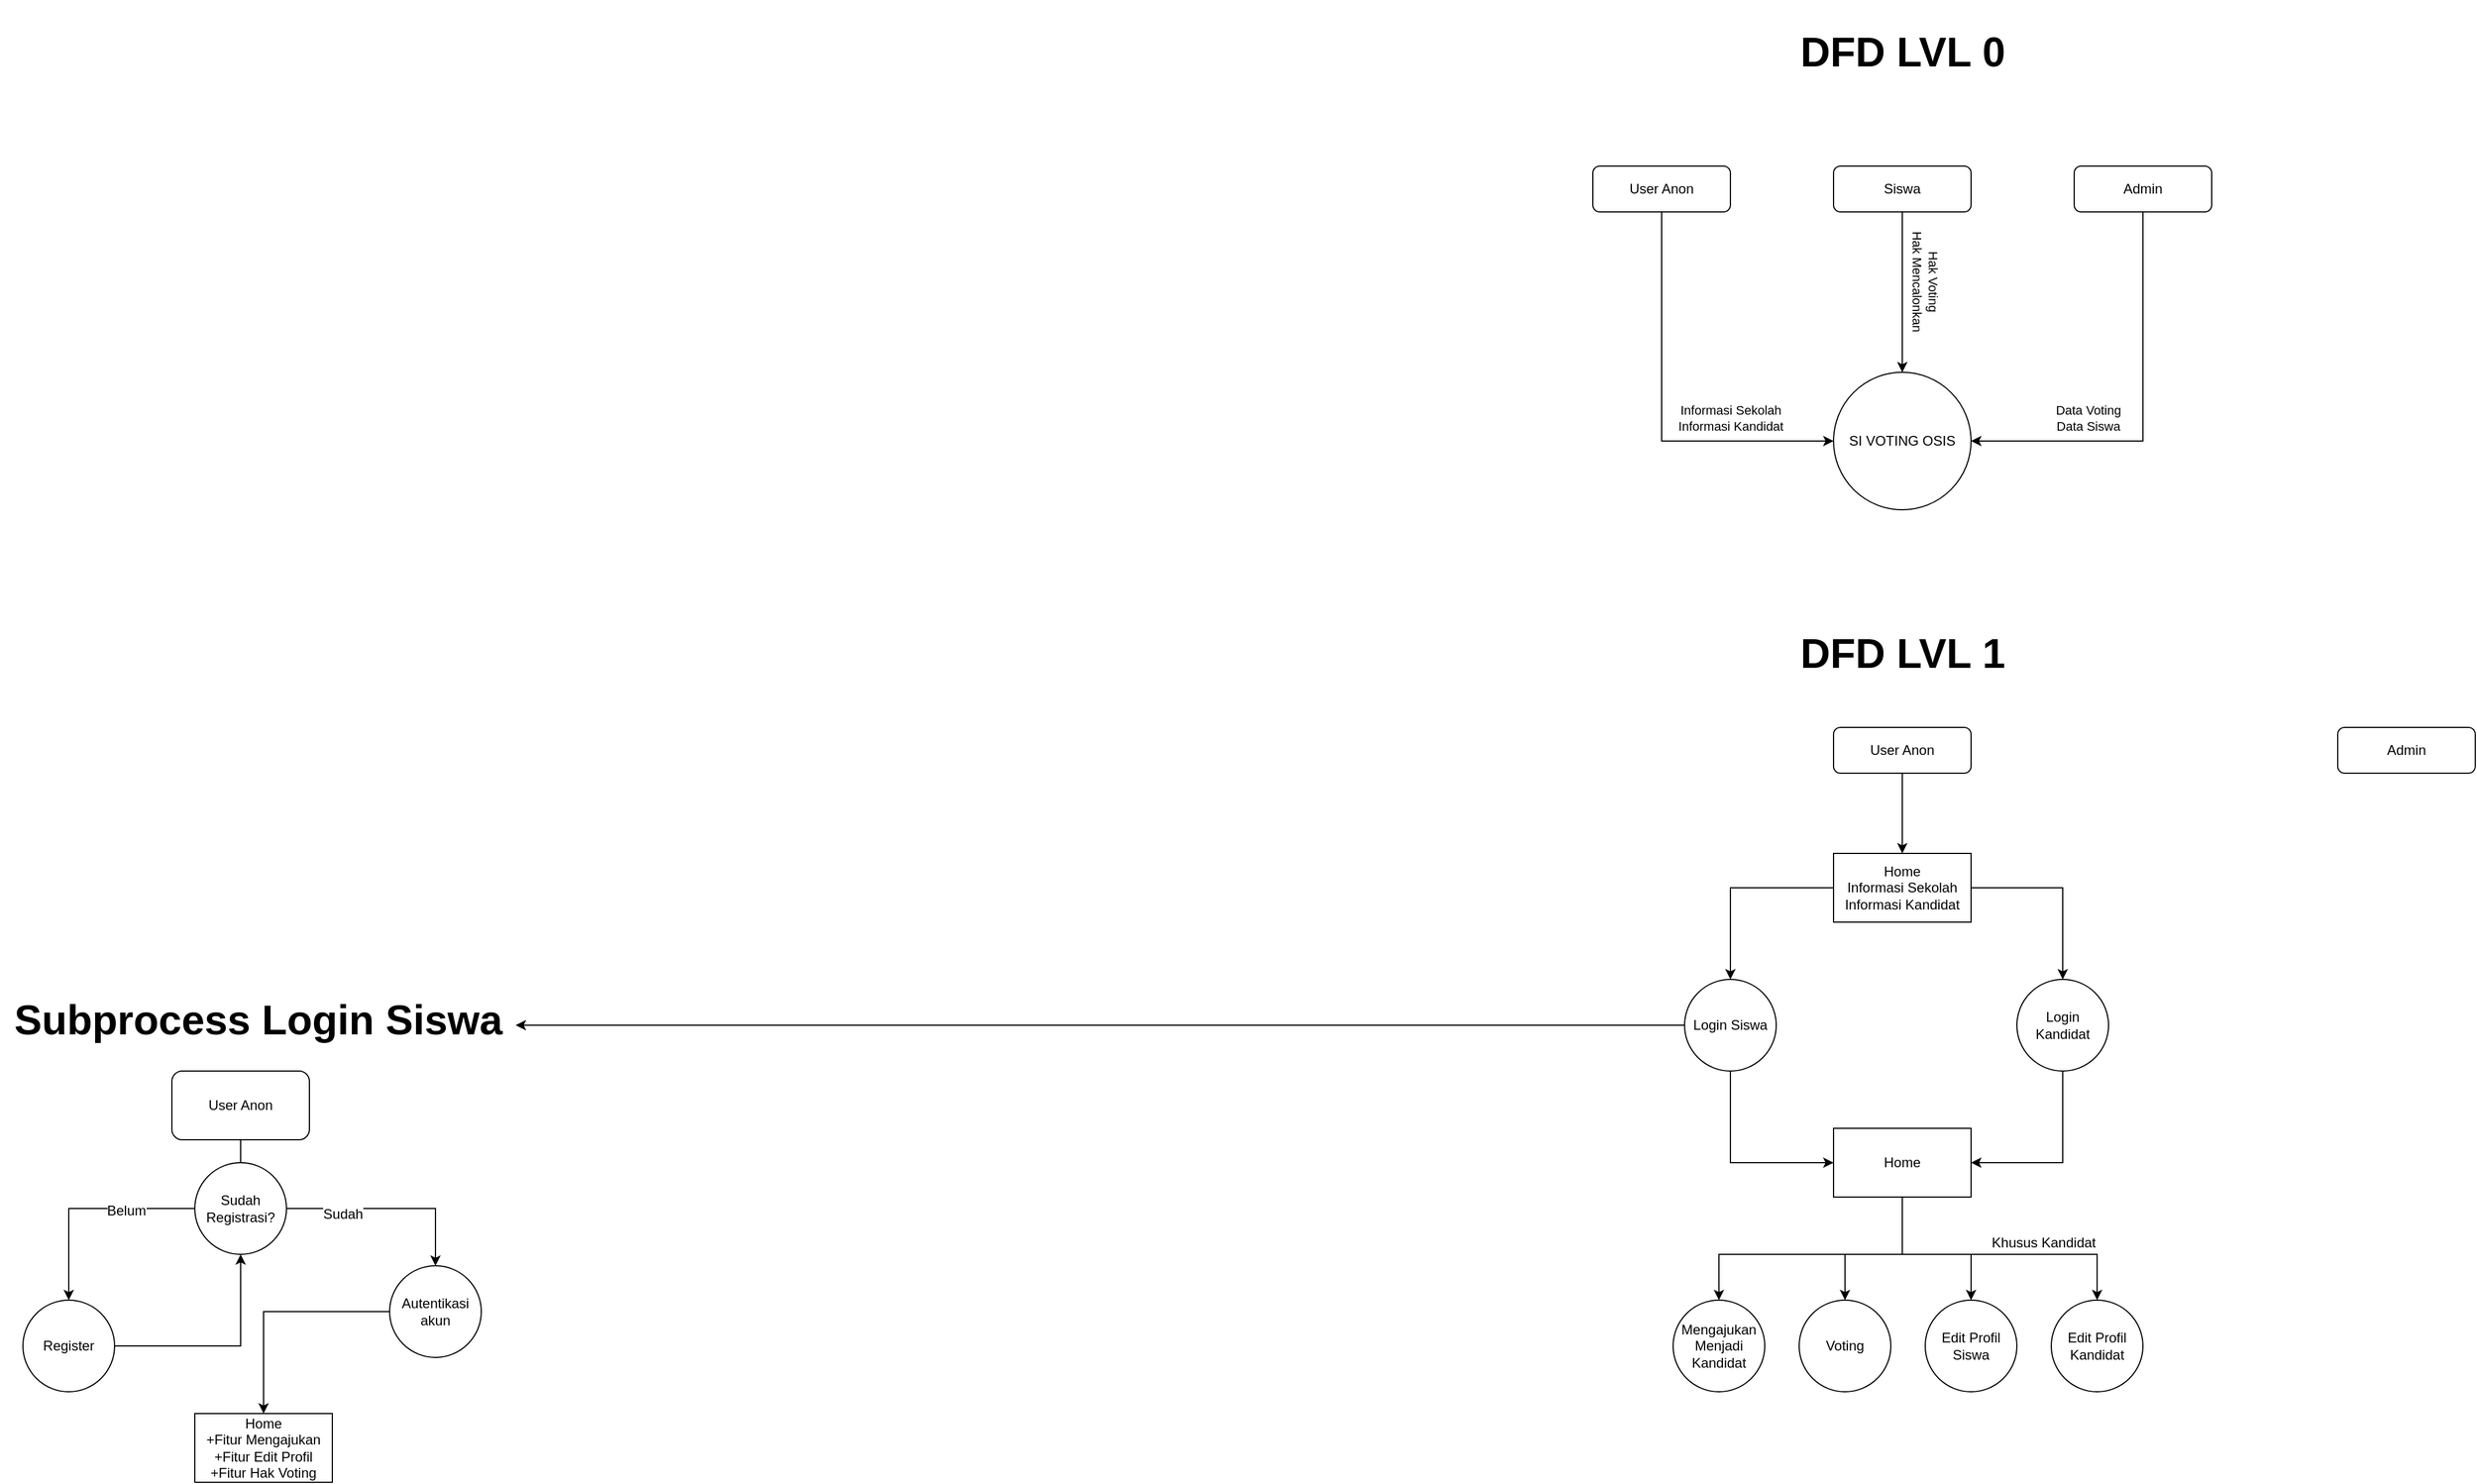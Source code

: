 <mxfile version="20.2.4" type="github">
  <diagram id="C5RBs43oDa-KdzZeNtuy" name="Page-1">
    <mxGraphModel dx="2958" dy="1781" grid="1" gridSize="10" guides="1" tooltips="1" connect="1" arrows="1" fold="1" page="1" pageScale="1" pageWidth="827" pageHeight="1169" math="0" shadow="0">
      <root>
        <mxCell id="WIyWlLk6GJQsqaUBKTNV-0" />
        <mxCell id="WIyWlLk6GJQsqaUBKTNV-1" parent="WIyWlLk6GJQsqaUBKTNV-0" />
        <mxCell id="RtsX9g8vJlGccVRcH5uq-3" style="edgeStyle=orthogonalEdgeStyle;rounded=0;orthogonalLoop=1;jettySize=auto;html=1;entryX=0;entryY=0.5;entryDx=0;entryDy=0;" edge="1" parent="WIyWlLk6GJQsqaUBKTNV-1" source="WIyWlLk6GJQsqaUBKTNV-3" target="RtsX9g8vJlGccVRcH5uq-2">
          <mxGeometry relative="1" as="geometry">
            <Array as="points">
              <mxPoint x="-50" y="260" />
            </Array>
          </mxGeometry>
        </mxCell>
        <mxCell id="RtsX9g8vJlGccVRcH5uq-6" value="Informasi Sekolah&lt;br&gt;Informasi Kandidat" style="edgeLabel;html=1;align=center;verticalAlign=middle;resizable=0;points=[];" vertex="1" connectable="0" parent="RtsX9g8vJlGccVRcH5uq-3">
          <mxGeometry x="0.26" y="-3" relative="1" as="geometry">
            <mxPoint x="39" y="-23" as="offset" />
          </mxGeometry>
        </mxCell>
        <mxCell id="WIyWlLk6GJQsqaUBKTNV-3" value="User Anon" style="rounded=1;whiteSpace=wrap;html=1;fontSize=12;glass=0;strokeWidth=1;shadow=0;" parent="WIyWlLk6GJQsqaUBKTNV-1" vertex="1">
          <mxGeometry x="-110" y="20" width="120" height="40" as="geometry" />
        </mxCell>
        <mxCell id="RtsX9g8vJlGccVRcH5uq-5" style="edgeStyle=orthogonalEdgeStyle;rounded=0;orthogonalLoop=1;jettySize=auto;html=1;entryX=1;entryY=0.5;entryDx=0;entryDy=0;" edge="1" parent="WIyWlLk6GJQsqaUBKTNV-1" source="RtsX9g8vJlGccVRcH5uq-0" target="RtsX9g8vJlGccVRcH5uq-2">
          <mxGeometry relative="1" as="geometry">
            <Array as="points">
              <mxPoint x="370" y="260" />
            </Array>
          </mxGeometry>
        </mxCell>
        <mxCell id="RtsX9g8vJlGccVRcH5uq-9" value="Data Voting&lt;br&gt;Data Siswa" style="edgeLabel;html=1;align=center;verticalAlign=middle;resizable=0;points=[];" vertex="1" connectable="0" parent="RtsX9g8vJlGccVRcH5uq-5">
          <mxGeometry x="0.417" y="2" relative="1" as="geometry">
            <mxPoint y="-22" as="offset" />
          </mxGeometry>
        </mxCell>
        <mxCell id="RtsX9g8vJlGccVRcH5uq-0" value="Admin" style="rounded=1;whiteSpace=wrap;html=1;fontSize=12;glass=0;strokeWidth=1;shadow=0;" vertex="1" parent="WIyWlLk6GJQsqaUBKTNV-1">
          <mxGeometry x="310" y="20" width="120" height="40" as="geometry" />
        </mxCell>
        <mxCell id="RtsX9g8vJlGccVRcH5uq-4" style="edgeStyle=orthogonalEdgeStyle;rounded=0;orthogonalLoop=1;jettySize=auto;html=1;entryX=0.5;entryY=0;entryDx=0;entryDy=0;" edge="1" parent="WIyWlLk6GJQsqaUBKTNV-1" source="RtsX9g8vJlGccVRcH5uq-1" target="RtsX9g8vJlGccVRcH5uq-2">
          <mxGeometry relative="1" as="geometry" />
        </mxCell>
        <mxCell id="RtsX9g8vJlGccVRcH5uq-1" value="Siswa" style="rounded=1;whiteSpace=wrap;html=1;fontSize=12;glass=0;strokeWidth=1;shadow=0;" vertex="1" parent="WIyWlLk6GJQsqaUBKTNV-1">
          <mxGeometry x="100" y="20" width="120" height="40" as="geometry" />
        </mxCell>
        <mxCell id="RtsX9g8vJlGccVRcH5uq-2" value="SI VOTING OSIS" style="ellipse;whiteSpace=wrap;html=1;aspect=fixed;" vertex="1" parent="WIyWlLk6GJQsqaUBKTNV-1">
          <mxGeometry x="100" y="200" width="120" height="120" as="geometry" />
        </mxCell>
        <mxCell id="RtsX9g8vJlGccVRcH5uq-7" value="Hak Voting&lt;br&gt;Hak Mencalonkan" style="edgeLabel;html=1;align=center;verticalAlign=middle;resizable=0;points=[];rotation=90;" vertex="1" connectable="0" parent="WIyWlLk6GJQsqaUBKTNV-1">
          <mxGeometry x="180" y="120" as="geometry" />
        </mxCell>
        <mxCell id="RtsX9g8vJlGccVRcH5uq-10" value="&lt;h1&gt;&lt;font style=&quot;font-size: 36px;&quot;&gt;DFD LVL 0&lt;/font&gt;&lt;/h1&gt;" style="text;html=1;align=center;verticalAlign=middle;resizable=0;points=[];autosize=1;strokeColor=none;fillColor=none;" vertex="1" parent="WIyWlLk6GJQsqaUBKTNV-1">
          <mxGeometry x="60" y="-125" width="200" height="90" as="geometry" />
        </mxCell>
        <mxCell id="RtsX9g8vJlGccVRcH5uq-11" value="&lt;h1&gt;&lt;font style=&quot;font-size: 36px;&quot;&gt;DFD LVL 1&lt;/font&gt;&lt;/h1&gt;" style="text;html=1;align=center;verticalAlign=middle;resizable=0;points=[];autosize=1;strokeColor=none;fillColor=none;" vertex="1" parent="WIyWlLk6GJQsqaUBKTNV-1">
          <mxGeometry x="60" y="400" width="200" height="90" as="geometry" />
        </mxCell>
        <mxCell id="RtsX9g8vJlGccVRcH5uq-21" style="edgeStyle=orthogonalEdgeStyle;rounded=0;orthogonalLoop=1;jettySize=auto;html=1;entryX=0.5;entryY=0;entryDx=0;entryDy=0;fontFamily=Helvetica;fontSize=12;" edge="1" parent="WIyWlLk6GJQsqaUBKTNV-1" source="RtsX9g8vJlGccVRcH5uq-12" target="RtsX9g8vJlGccVRcH5uq-16">
          <mxGeometry relative="1" as="geometry" />
        </mxCell>
        <mxCell id="RtsX9g8vJlGccVRcH5uq-12" value="User Anon" style="rounded=1;whiteSpace=wrap;html=1;fontSize=12;glass=0;strokeWidth=1;shadow=0;" vertex="1" parent="WIyWlLk6GJQsqaUBKTNV-1">
          <mxGeometry x="100" y="510" width="120" height="40" as="geometry" />
        </mxCell>
        <mxCell id="RtsX9g8vJlGccVRcH5uq-14" value="Admin" style="rounded=1;whiteSpace=wrap;html=1;fontSize=12;glass=0;strokeWidth=1;shadow=0;" vertex="1" parent="WIyWlLk6GJQsqaUBKTNV-1">
          <mxGeometry x="540" y="510" width="120" height="40" as="geometry" />
        </mxCell>
        <mxCell id="RtsX9g8vJlGccVRcH5uq-19" style="edgeStyle=orthogonalEdgeStyle;rounded=0;orthogonalLoop=1;jettySize=auto;html=1;entryX=0.5;entryY=0;entryDx=0;entryDy=0;fontFamily=Helvetica;fontSize=12;" edge="1" parent="WIyWlLk6GJQsqaUBKTNV-1" source="RtsX9g8vJlGccVRcH5uq-16" target="RtsX9g8vJlGccVRcH5uq-18">
          <mxGeometry relative="1" as="geometry" />
        </mxCell>
        <mxCell id="RtsX9g8vJlGccVRcH5uq-20" style="edgeStyle=orthogonalEdgeStyle;rounded=0;orthogonalLoop=1;jettySize=auto;html=1;entryX=0.5;entryY=0;entryDx=0;entryDy=0;fontFamily=Helvetica;fontSize=12;" edge="1" parent="WIyWlLk6GJQsqaUBKTNV-1" source="RtsX9g8vJlGccVRcH5uq-16" target="RtsX9g8vJlGccVRcH5uq-17">
          <mxGeometry relative="1" as="geometry" />
        </mxCell>
        <mxCell id="RtsX9g8vJlGccVRcH5uq-16" value="Home&lt;br&gt;Informasi Sekolah&lt;br&gt;Informasi Kandidat" style="rounded=0;whiteSpace=wrap;html=1;fontFamily=Helvetica;fontSize=12;" vertex="1" parent="WIyWlLk6GJQsqaUBKTNV-1">
          <mxGeometry x="100" y="620" width="120" height="60" as="geometry" />
        </mxCell>
        <mxCell id="RtsX9g8vJlGccVRcH5uq-24" style="edgeStyle=orthogonalEdgeStyle;rounded=0;orthogonalLoop=1;jettySize=auto;html=1;entryX=0;entryY=0.5;entryDx=0;entryDy=0;fontFamily=Helvetica;fontSize=12;" edge="1" parent="WIyWlLk6GJQsqaUBKTNV-1" source="RtsX9g8vJlGccVRcH5uq-17" target="RtsX9g8vJlGccVRcH5uq-22">
          <mxGeometry relative="1" as="geometry">
            <Array as="points">
              <mxPoint x="10" y="890" />
            </Array>
          </mxGeometry>
        </mxCell>
        <mxCell id="RtsX9g8vJlGccVRcH5uq-37" style="edgeStyle=orthogonalEdgeStyle;rounded=0;orthogonalLoop=1;jettySize=auto;html=1;fontFamily=Helvetica;fontSize=12;" edge="1" parent="WIyWlLk6GJQsqaUBKTNV-1" source="RtsX9g8vJlGccVRcH5uq-17">
          <mxGeometry relative="1" as="geometry">
            <mxPoint x="-1050" y="770" as="targetPoint" />
            <Array as="points">
              <mxPoint x="-1040" y="770" />
            </Array>
          </mxGeometry>
        </mxCell>
        <mxCell id="RtsX9g8vJlGccVRcH5uq-17" value="Login Siswa" style="ellipse;whiteSpace=wrap;html=1;aspect=fixed;fontFamily=Helvetica;fontSize=12;" vertex="1" parent="WIyWlLk6GJQsqaUBKTNV-1">
          <mxGeometry x="-30" y="730" width="80" height="80" as="geometry" />
        </mxCell>
        <mxCell id="RtsX9g8vJlGccVRcH5uq-23" style="edgeStyle=orthogonalEdgeStyle;rounded=0;orthogonalLoop=1;jettySize=auto;html=1;entryX=1;entryY=0.5;entryDx=0;entryDy=0;fontFamily=Helvetica;fontSize=12;" edge="1" parent="WIyWlLk6GJQsqaUBKTNV-1" source="RtsX9g8vJlGccVRcH5uq-18" target="RtsX9g8vJlGccVRcH5uq-22">
          <mxGeometry relative="1" as="geometry">
            <Array as="points">
              <mxPoint x="300" y="890" />
            </Array>
          </mxGeometry>
        </mxCell>
        <mxCell id="RtsX9g8vJlGccVRcH5uq-18" value="Login Kandidat" style="ellipse;whiteSpace=wrap;html=1;aspect=fixed;fontFamily=Helvetica;fontSize=12;" vertex="1" parent="WIyWlLk6GJQsqaUBKTNV-1">
          <mxGeometry x="260" y="730" width="80" height="80" as="geometry" />
        </mxCell>
        <mxCell id="RtsX9g8vJlGccVRcH5uq-29" style="edgeStyle=orthogonalEdgeStyle;rounded=0;orthogonalLoop=1;jettySize=auto;html=1;fontFamily=Helvetica;fontSize=12;" edge="1" parent="WIyWlLk6GJQsqaUBKTNV-1" source="RtsX9g8vJlGccVRcH5uq-22" target="RtsX9g8vJlGccVRcH5uq-26">
          <mxGeometry relative="1" as="geometry">
            <Array as="points">
              <mxPoint x="160" y="970" />
              <mxPoint x="110" y="970" />
            </Array>
          </mxGeometry>
        </mxCell>
        <mxCell id="RtsX9g8vJlGccVRcH5uq-30" style="edgeStyle=orthogonalEdgeStyle;rounded=0;orthogonalLoop=1;jettySize=auto;html=1;fontFamily=Helvetica;fontSize=12;" edge="1" parent="WIyWlLk6GJQsqaUBKTNV-1" source="RtsX9g8vJlGccVRcH5uq-22" target="RtsX9g8vJlGccVRcH5uq-27">
          <mxGeometry relative="1" as="geometry">
            <Array as="points">
              <mxPoint x="160" y="970" />
              <mxPoint x="220" y="970" />
            </Array>
          </mxGeometry>
        </mxCell>
        <mxCell id="RtsX9g8vJlGccVRcH5uq-31" style="edgeStyle=orthogonalEdgeStyle;rounded=0;orthogonalLoop=1;jettySize=auto;html=1;entryX=0.5;entryY=0;entryDx=0;entryDy=0;fontFamily=Helvetica;fontSize=12;" edge="1" parent="WIyWlLk6GJQsqaUBKTNV-1" source="RtsX9g8vJlGccVRcH5uq-22" target="RtsX9g8vJlGccVRcH5uq-28">
          <mxGeometry relative="1" as="geometry">
            <Array as="points">
              <mxPoint x="160" y="970" />
              <mxPoint x="330" y="970" />
            </Array>
          </mxGeometry>
        </mxCell>
        <mxCell id="RtsX9g8vJlGccVRcH5uq-32" value="Khusus Kandidat" style="edgeLabel;html=1;align=center;verticalAlign=middle;resizable=0;points=[];fontSize=12;fontFamily=Helvetica;" vertex="1" connectable="0" parent="RtsX9g8vJlGccVRcH5uq-31">
          <mxGeometry x="0.539" y="2" relative="1" as="geometry">
            <mxPoint x="-27" y="-8" as="offset" />
          </mxGeometry>
        </mxCell>
        <mxCell id="RtsX9g8vJlGccVRcH5uq-36" style="edgeStyle=orthogonalEdgeStyle;rounded=0;orthogonalLoop=1;jettySize=auto;html=1;entryX=0.5;entryY=0;entryDx=0;entryDy=0;fontFamily=Helvetica;fontSize=12;" edge="1" parent="WIyWlLk6GJQsqaUBKTNV-1" source="RtsX9g8vJlGccVRcH5uq-22" target="RtsX9g8vJlGccVRcH5uq-34">
          <mxGeometry relative="1" as="geometry">
            <Array as="points">
              <mxPoint x="160" y="970" />
              <mxPoint y="970" />
            </Array>
          </mxGeometry>
        </mxCell>
        <mxCell id="RtsX9g8vJlGccVRcH5uq-22" value="Home" style="rounded=0;whiteSpace=wrap;html=1;fontFamily=Helvetica;fontSize=12;" vertex="1" parent="WIyWlLk6GJQsqaUBKTNV-1">
          <mxGeometry x="100" y="860" width="120" height="60" as="geometry" />
        </mxCell>
        <mxCell id="RtsX9g8vJlGccVRcH5uq-26" value="Voting&lt;span style=&quot;color: rgba(0, 0, 0, 0); font-family: monospace; font-size: 0px; text-align: start;&quot;&gt;%3CmxGraphModel%3E%3Croot%3E%3CmxCell%20id%3D%220%22%2F%3E%3CmxCell%20id%3D%221%22%20parent%3D%220%22%2F%3E%3CmxCell%20id%3D%222%22%20value%3D%22Home%26lt%3Bbr%26gt%3BInformasi%20Sekolah%26lt%3Bbr%26gt%3BInformasi%20Kandidat%22%20style%3D%22rounded%3D0%3BwhiteSpace%3Dwrap%3Bhtml%3D1%3BfontFamily%3DHelvetica%3BfontSize%3D12%3B%22%20vertex%3D%221%22%20parent%3D%221%22%3E%3CmxGeometry%20x%3D%22100%22%20y%3D%22620%22%20width%3D%22120%22%20height%3D%2260%22%20as%3D%22geometry%22%2F%3E%3C%2FmxCell%3E%3C%2Froot%3E%3C%2FmxGraphModel%3E&lt;/span&gt;" style="ellipse;whiteSpace=wrap;html=1;aspect=fixed;fontFamily=Helvetica;fontSize=12;" vertex="1" parent="WIyWlLk6GJQsqaUBKTNV-1">
          <mxGeometry x="70" y="1010" width="80" height="80" as="geometry" />
        </mxCell>
        <mxCell id="RtsX9g8vJlGccVRcH5uq-27" value="Edit Profil Siswa" style="ellipse;whiteSpace=wrap;html=1;aspect=fixed;fontFamily=Helvetica;fontSize=12;" vertex="1" parent="WIyWlLk6GJQsqaUBKTNV-1">
          <mxGeometry x="180" y="1010" width="80" height="80" as="geometry" />
        </mxCell>
        <mxCell id="RtsX9g8vJlGccVRcH5uq-28" value="Edit Profil Kandidat" style="ellipse;whiteSpace=wrap;html=1;aspect=fixed;fontFamily=Helvetica;fontSize=12;" vertex="1" parent="WIyWlLk6GJQsqaUBKTNV-1">
          <mxGeometry x="290" y="1010" width="80" height="80" as="geometry" />
        </mxCell>
        <mxCell id="RtsX9g8vJlGccVRcH5uq-34" value="Mengajukan&lt;br&gt;Menjadi Kandidat" style="ellipse;whiteSpace=wrap;html=1;aspect=fixed;fontFamily=Helvetica;fontSize=12;" vertex="1" parent="WIyWlLk6GJQsqaUBKTNV-1">
          <mxGeometry x="-40" y="1010" width="80" height="80" as="geometry" />
        </mxCell>
        <mxCell id="RtsX9g8vJlGccVRcH5uq-38" value="&lt;h1&gt;&lt;font style=&quot;font-size: 36px;&quot;&gt;Subprocess Login Siswa&lt;/font&gt;&lt;/h1&gt;" style="text;html=1;align=center;verticalAlign=middle;resizable=0;points=[];autosize=1;strokeColor=none;fillColor=none;" vertex="1" parent="WIyWlLk6GJQsqaUBKTNV-1">
          <mxGeometry x="-1500" y="720" width="450" height="90" as="geometry" />
        </mxCell>
        <mxCell id="RtsX9g8vJlGccVRcH5uq-42" style="edgeStyle=orthogonalEdgeStyle;rounded=0;orthogonalLoop=1;jettySize=auto;html=1;entryX=0.5;entryY=0;entryDx=0;entryDy=0;fontFamily=Helvetica;fontSize=12;" edge="1" parent="WIyWlLk6GJQsqaUBKTNV-1" source="RtsX9g8vJlGccVRcH5uq-39" target="RtsX9g8vJlGccVRcH5uq-40">
          <mxGeometry relative="1" as="geometry">
            <Array as="points">
              <mxPoint x="-1290" y="930" />
              <mxPoint x="-1440" y="930" />
            </Array>
          </mxGeometry>
        </mxCell>
        <mxCell id="RtsX9g8vJlGccVRcH5uq-48" value="Belum" style="edgeLabel;html=1;align=center;verticalAlign=middle;resizable=0;points=[];fontSize=12;fontFamily=Helvetica;" vertex="1" connectable="0" parent="RtsX9g8vJlGccVRcH5uq-42">
          <mxGeometry x="0.107" y="2" relative="1" as="geometry">
            <mxPoint as="offset" />
          </mxGeometry>
        </mxCell>
        <mxCell id="RtsX9g8vJlGccVRcH5uq-43" style="edgeStyle=orthogonalEdgeStyle;rounded=0;orthogonalLoop=1;jettySize=auto;html=1;entryX=0.5;entryY=0;entryDx=0;entryDy=0;fontFamily=Helvetica;fontSize=12;startArrow=none;" edge="1" parent="WIyWlLk6GJQsqaUBKTNV-1" source="RtsX9g8vJlGccVRcH5uq-44" target="RtsX9g8vJlGccVRcH5uq-41">
          <mxGeometry relative="1" as="geometry">
            <Array as="points">
              <mxPoint x="-1120" y="930" />
            </Array>
          </mxGeometry>
        </mxCell>
        <mxCell id="RtsX9g8vJlGccVRcH5uq-49" value="Sudah" style="edgeLabel;html=1;align=center;verticalAlign=middle;resizable=0;points=[];fontSize=12;fontFamily=Helvetica;" vertex="1" connectable="0" parent="RtsX9g8vJlGccVRcH5uq-43">
          <mxGeometry x="-0.461" y="-5" relative="1" as="geometry">
            <mxPoint as="offset" />
          </mxGeometry>
        </mxCell>
        <mxCell id="RtsX9g8vJlGccVRcH5uq-39" value="User Anon" style="rounded=1;whiteSpace=wrap;html=1;fontFamily=Helvetica;fontSize=12;" vertex="1" parent="WIyWlLk6GJQsqaUBKTNV-1">
          <mxGeometry x="-1350" y="810" width="120" height="60" as="geometry" />
        </mxCell>
        <mxCell id="RtsX9g8vJlGccVRcH5uq-50" style="edgeStyle=orthogonalEdgeStyle;rounded=0;orthogonalLoop=1;jettySize=auto;html=1;entryX=0.5;entryY=1;entryDx=0;entryDy=0;fontFamily=Helvetica;fontSize=12;" edge="1" parent="WIyWlLk6GJQsqaUBKTNV-1" source="RtsX9g8vJlGccVRcH5uq-40" target="RtsX9g8vJlGccVRcH5uq-44">
          <mxGeometry relative="1" as="geometry" />
        </mxCell>
        <mxCell id="RtsX9g8vJlGccVRcH5uq-40" value="Register" style="ellipse;whiteSpace=wrap;html=1;aspect=fixed;fontFamily=Helvetica;fontSize=12;" vertex="1" parent="WIyWlLk6GJQsqaUBKTNV-1">
          <mxGeometry x="-1480" y="1010" width="80" height="80" as="geometry" />
        </mxCell>
        <mxCell id="RtsX9g8vJlGccVRcH5uq-47" style="edgeStyle=orthogonalEdgeStyle;rounded=0;orthogonalLoop=1;jettySize=auto;html=1;entryX=0.5;entryY=0;entryDx=0;entryDy=0;fontFamily=Helvetica;fontSize=12;" edge="1" parent="WIyWlLk6GJQsqaUBKTNV-1" source="RtsX9g8vJlGccVRcH5uq-41" target="RtsX9g8vJlGccVRcH5uq-46">
          <mxGeometry relative="1" as="geometry" />
        </mxCell>
        <mxCell id="RtsX9g8vJlGccVRcH5uq-41" value="Autentikasi&lt;br&gt;akun" style="ellipse;whiteSpace=wrap;html=1;aspect=fixed;fontFamily=Helvetica;fontSize=12;" vertex="1" parent="WIyWlLk6GJQsqaUBKTNV-1">
          <mxGeometry x="-1160" y="980" width="80" height="80" as="geometry" />
        </mxCell>
        <mxCell id="RtsX9g8vJlGccVRcH5uq-44" value="Sudah Registrasi?" style="ellipse;whiteSpace=wrap;html=1;aspect=fixed;fontFamily=Helvetica;fontSize=12;" vertex="1" parent="WIyWlLk6GJQsqaUBKTNV-1">
          <mxGeometry x="-1330" y="890" width="80" height="80" as="geometry" />
        </mxCell>
        <mxCell id="RtsX9g8vJlGccVRcH5uq-45" value="" style="edgeStyle=orthogonalEdgeStyle;rounded=0;orthogonalLoop=1;jettySize=auto;html=1;entryX=0.5;entryY=0;entryDx=0;entryDy=0;fontFamily=Helvetica;fontSize=12;endArrow=none;" edge="1" parent="WIyWlLk6GJQsqaUBKTNV-1" source="RtsX9g8vJlGccVRcH5uq-39" target="RtsX9g8vJlGccVRcH5uq-44">
          <mxGeometry relative="1" as="geometry">
            <mxPoint x="-1290" y="870" as="sourcePoint" />
            <mxPoint x="-1210" y="990" as="targetPoint" />
          </mxGeometry>
        </mxCell>
        <mxCell id="RtsX9g8vJlGccVRcH5uq-46" value="Home&lt;br&gt;+Fitur Mengajukan&lt;br&gt;+Fitur Edit Profil&lt;br&gt;+Fitur Hak Voting" style="rounded=0;whiteSpace=wrap;html=1;fontFamily=Helvetica;fontSize=12;" vertex="1" parent="WIyWlLk6GJQsqaUBKTNV-1">
          <mxGeometry x="-1330" y="1109" width="120" height="60" as="geometry" />
        </mxCell>
      </root>
    </mxGraphModel>
  </diagram>
</mxfile>
